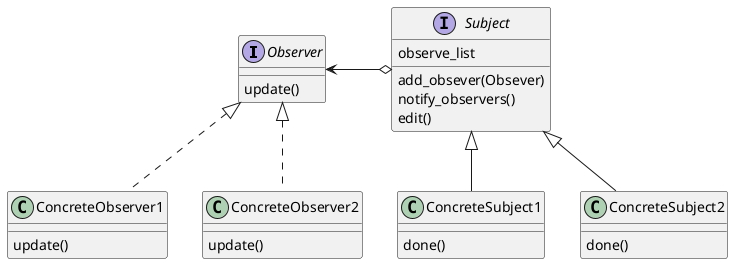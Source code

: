 @startuml
Interface Observer{

  update()
}

Interface Subject{
  observe_list

  add_obsever(Obsever)
  notify_observers()
  edit()
}

class ConcreteObserver1{
  update()
}

class ConcreteSubject1{
  done()
}

class ConcreteObserver2{
  update()
}

class ConcreteSubject2{
  done()
}


Subject o-left-> Observer
ConcreteObserver1 .up.|> Observer
ConcreteObserver2 .up.|> Observer
ConcreteSubject1 -up-|> Subject
ConcreteSubject2 -up-|> Subject

@enduml
